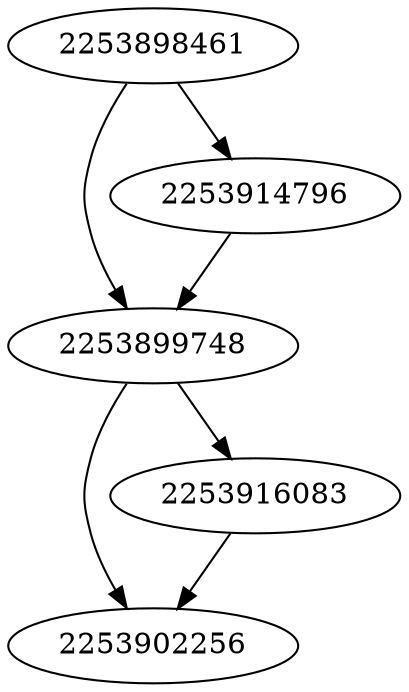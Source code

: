 strict digraph  {
2253899748;
2253914796;
2253902256;
2253916083;
2253898461;
2253899748 -> 2253902256;
2253899748 -> 2253916083;
2253914796 -> 2253899748;
2253916083 -> 2253902256;
2253898461 -> 2253914796;
2253898461 -> 2253899748;
}
